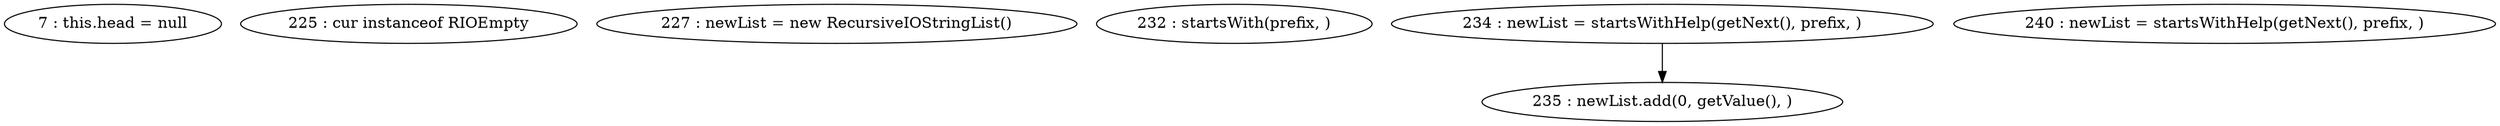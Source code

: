 digraph G {
"7 : this.head = null"
"225 : cur instanceof RIOEmpty"
"227 : newList = new RecursiveIOStringList()"
"232 : startsWith(prefix, )"
"234 : newList = startsWithHelp(getNext(), prefix, )"
"234 : newList = startsWithHelp(getNext(), prefix, )" -> "235 : newList.add(0, getValue(), )"
"235 : newList.add(0, getValue(), )"
"240 : newList = startsWithHelp(getNext(), prefix, )"
}